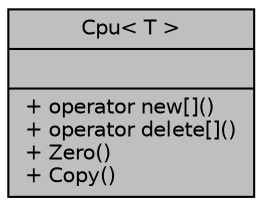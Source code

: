 digraph "Cpu&lt; T &gt;"
{
 // INTERACTIVE_SVG=YES
  bgcolor="transparent";
  edge [fontname="Helvetica",fontsize="10",labelfontname="Helvetica",labelfontsize="10"];
  node [fontname="Helvetica",fontsize="10",shape=record];
  Node23 [label="{Cpu\< T \>\n||+ operator new[]()\l+ operator delete[]()\l+ Zero()\l+ Copy()\l}",height=0.2,width=0.4,color="black", fillcolor="grey75", style="filled", fontcolor="black"];
}
